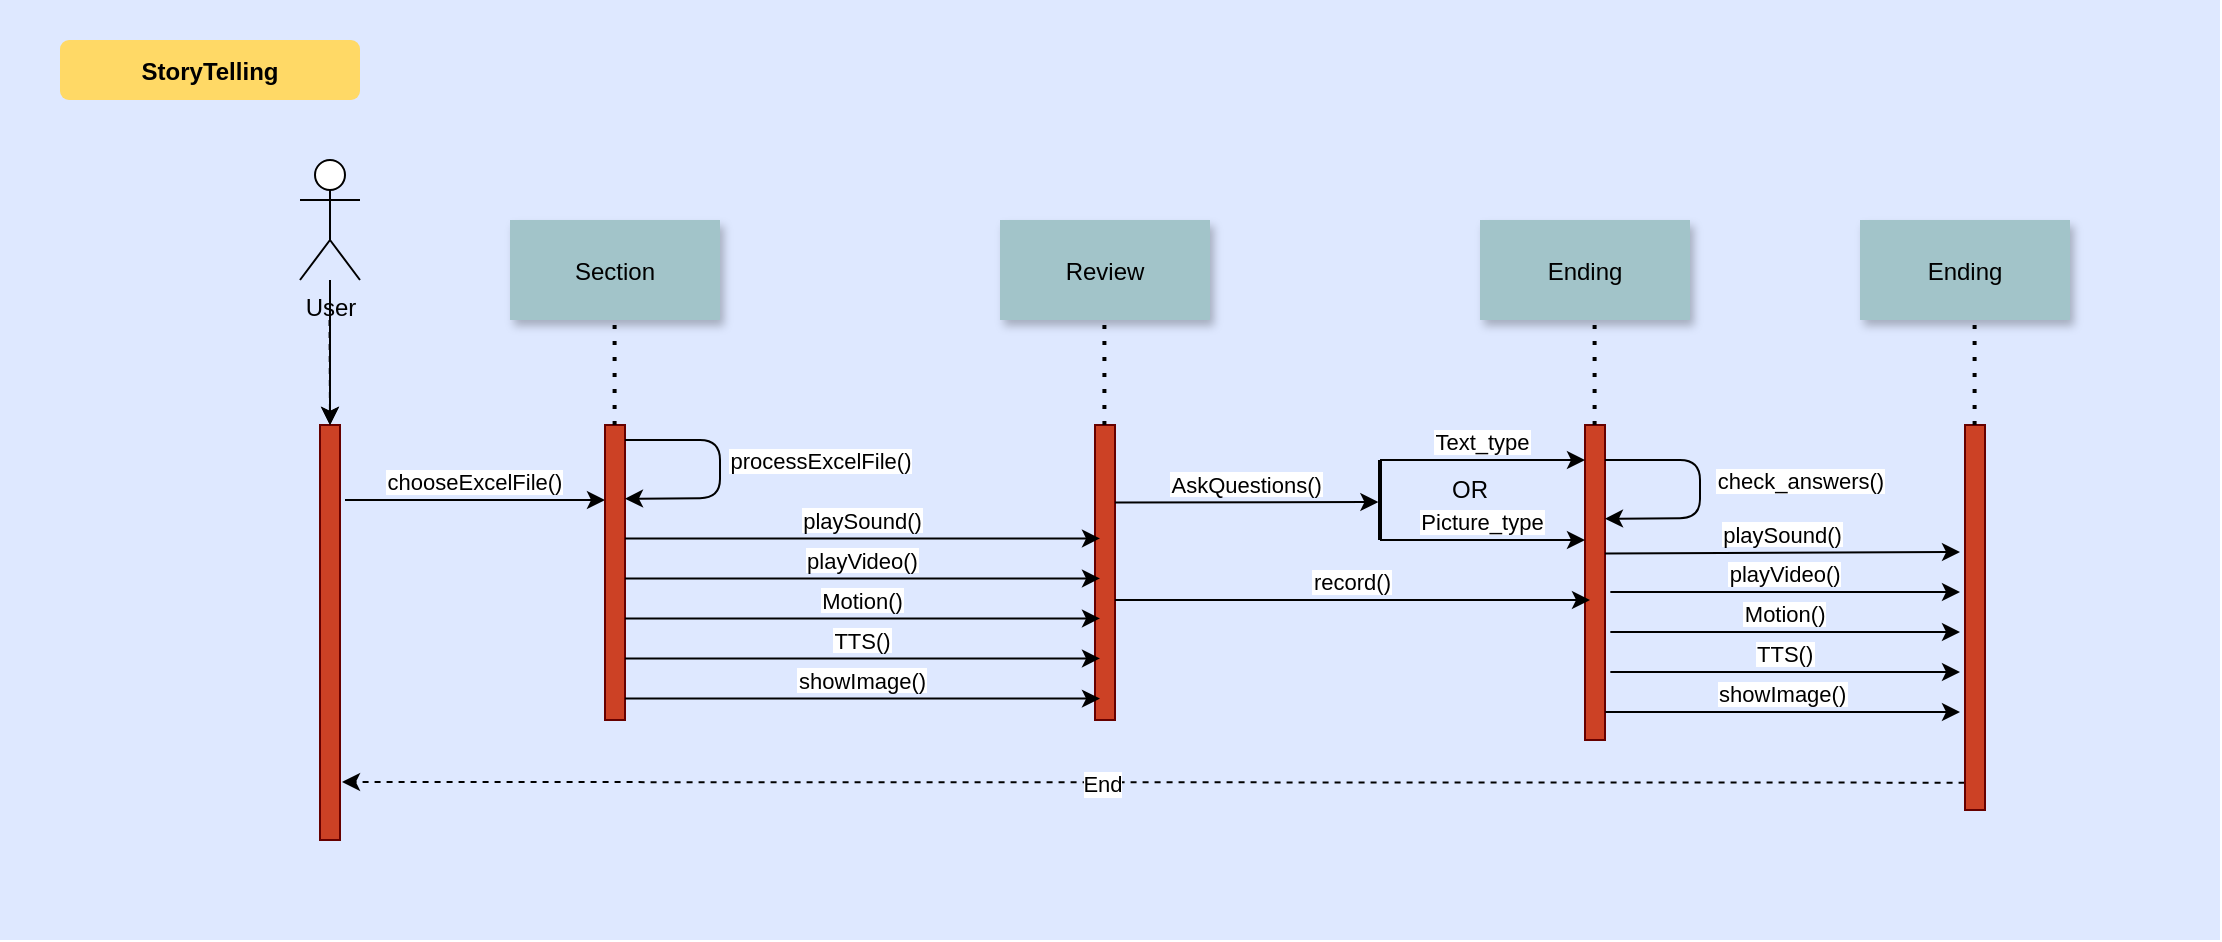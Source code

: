 <mxfile version="13.7.7" type="github" pages="2">
  <diagram name="sequence diagram" id="9361dd3d-8414-5efd-6122-117bd74ce7a7">
    <mxGraphModel dx="1673" dy="1341" grid="1" gridSize="10" guides="1" tooltips="1" connect="1" arrows="1" fold="1" page="0" pageScale="1.5" pageWidth="826" pageHeight="1169" background="#ffffff" math="0" shadow="0">
      <root>
        <mxCell id="0" />
        <mxCell id="1" parent="0" />
        <mxCell id="69" value="" style="fillColor=#DEE8FF;strokeColor=none" parent="1" vertex="1">
          <mxGeometry x="40" y="-50" width="1110" height="470" as="geometry" />
        </mxCell>
        <mxCell id="2" value="" style="fillColor=#CC4125;strokeColor=#660000" parent="1" vertex="1">
          <mxGeometry x="200" y="162.5" width="10" height="207.5" as="geometry" />
        </mxCell>
        <mxCell id="9" value="chooseExcelFile()" style="edgeStyle=none;verticalLabelPosition=top;verticalAlign=bottom" parent="1" edge="1">
          <mxGeometry x="222.5" y="112.5" width="100" height="100" as="geometry">
            <mxPoint x="212.5" y="200" as="sourcePoint" />
            <mxPoint x="342.5" y="200" as="targetPoint" />
          </mxGeometry>
        </mxCell>
        <mxCell id="15" value="Section" style="shadow=1;fillColor=#A2C4C9;strokeColor=none" parent="1" vertex="1">
          <mxGeometry x="295.004" y="60.0" width="105" height="50" as="geometry" />
        </mxCell>
        <mxCell id="17" value="" style="fillColor=#CC4125;strokeColor=#660000" parent="1" vertex="1">
          <mxGeometry x="342.5" y="162.5" width="10" height="147.5" as="geometry" />
        </mxCell>
        <mxCell id="21" value="" style="fillColor=#CC4125;strokeColor=#660000" parent="1" vertex="1">
          <mxGeometry x="587.5" y="162.5" width="10" height="147.5" as="geometry" />
        </mxCell>
        <mxCell id="22" value="Review" style="shadow=1;fillColor=#A2C4C9;strokeColor=none" parent="1" vertex="1">
          <mxGeometry x="540" y="60" width="105" height="50" as="geometry" />
        </mxCell>
        <mxCell id="24" value="Ending" style="shadow=1;fillColor=#A2C4C9;strokeColor=none" parent="1" vertex="1">
          <mxGeometry x="780" y="60" width="105" height="50" as="geometry" />
        </mxCell>
        <mxCell id="26" value="" style="fillColor=#CC4125;strokeColor=#660000" parent="1" vertex="1">
          <mxGeometry x="832.5" y="162.5" width="10" height="157.5" as="geometry" />
        </mxCell>
        <mxCell id="33" value="" style="edgeStyle=elbowEdgeStyle;elbow=horizontal;endArrow=none;dashed=1" parent="1" target="2" edge="1">
          <mxGeometry x="230.0" y="310" width="100" height="100" as="geometry">
            <mxPoint x="204.759" y="110" as="sourcePoint" />
            <mxPoint x="330" y="310" as="targetPoint" />
          </mxGeometry>
        </mxCell>
        <mxCell id="71" value="StoryTelling" style="rounded=1;fontStyle=1;fillColor=#FFD966;strokeColor=none" parent="1" vertex="1">
          <mxGeometry x="70" y="-30" width="150" height="30" as="geometry" />
        </mxCell>
        <mxCell id="KS5qGZGqWQ05uNnQKcyR-90" value="" style="edgeStyle=orthogonalEdgeStyle;rounded=0;orthogonalLoop=1;jettySize=auto;html=1;" parent="1" source="KS5qGZGqWQ05uNnQKcyR-89" target="2" edge="1">
          <mxGeometry relative="1" as="geometry" />
        </mxCell>
        <mxCell id="9md9J8usKPNt-FavH-AS-94" value="" style="edgeStyle=orthogonalEdgeStyle;rounded=0;orthogonalLoop=1;jettySize=auto;html=1;" parent="1" source="KS5qGZGqWQ05uNnQKcyR-89" target="2" edge="1">
          <mxGeometry relative="1" as="geometry" />
        </mxCell>
        <mxCell id="KS5qGZGqWQ05uNnQKcyR-89" value="User" style="shape=umlActor;verticalLabelPosition=bottom;verticalAlign=top;html=1;outlineConnect=0;" parent="1" vertex="1">
          <mxGeometry x="190" y="30" width="30" height="60" as="geometry" />
        </mxCell>
        <mxCell id="fRHlmYLXV_bzzpT5qPXO-91" value="" style="endArrow=classic;html=1;dashed=1;exitX=-0.021;exitY=0.929;exitDx=0;exitDy=0;exitPerimeter=0;" parent="1" source="GVuCOo1m7_N4sxVIkekQ-72" edge="1">
          <mxGeometry width="50" height="50" relative="1" as="geometry">
            <mxPoint x="838" y="340" as="sourcePoint" />
            <mxPoint x="211" y="341" as="targetPoint" />
            <Array as="points" />
          </mxGeometry>
        </mxCell>
        <mxCell id="9md9J8usKPNt-FavH-AS-93" value="End" style="edgeLabel;html=1;align=center;verticalAlign=middle;resizable=0;points=[];" parent="fRHlmYLXV_bzzpT5qPXO-91" vertex="1" connectable="0">
          <mxGeometry x="0.065" y="1" relative="1" as="geometry">
            <mxPoint as="offset" />
          </mxGeometry>
        </mxCell>
        <mxCell id="9md9J8usKPNt-FavH-AS-84" value="Text_type" style="edgeStyle=elbowEdgeStyle;elbow=vertical;verticalLabelPosition=top;verticalAlign=bottom" parent="1" edge="1">
          <mxGeometry x="662.5" y="250" width="100" height="100" as="geometry">
            <mxPoint x="730" y="180" as="sourcePoint" />
            <mxPoint x="832.5" y="180" as="targetPoint" />
            <Array as="points">
              <mxPoint x="762.5" y="180" />
              <mxPoint x="712.5" y="250" />
            </Array>
          </mxGeometry>
        </mxCell>
        <mxCell id="9md9J8usKPNt-FavH-AS-85" value="Picture_type" style="edgeStyle=elbowEdgeStyle;elbow=vertical;verticalLabelPosition=top;verticalAlign=bottom" parent="1" edge="1">
          <mxGeometry x="662.5" y="290" width="100" height="100" as="geometry">
            <mxPoint x="730" y="220" as="sourcePoint" />
            <mxPoint x="832.5" y="220" as="targetPoint" />
            <Array as="points">
              <mxPoint x="762.5" y="220" />
              <mxPoint x="712.5" y="290" />
            </Array>
          </mxGeometry>
        </mxCell>
        <mxCell id="9md9J8usKPNt-FavH-AS-87" value="" style="line;strokeWidth=2;direction=south;html=1;" parent="1" vertex="1">
          <mxGeometry x="725" y="180" width="10" height="40" as="geometry" />
        </mxCell>
        <mxCell id="9md9J8usKPNt-FavH-AS-88" value="OR" style="text;html=1;fillColor=none;align=center;verticalAlign=middle;whiteSpace=wrap;rounded=0;" parent="1" vertex="1">
          <mxGeometry x="765" y="190" width="20" height="10" as="geometry" />
        </mxCell>
        <mxCell id="9md9J8usKPNt-FavH-AS-97" value="" style="endArrow=none;dashed=1;html=1;dashPattern=1 3;strokeWidth=2;entryX=0.5;entryY=1;entryDx=0;entryDy=0;exitX=0.5;exitY=0;exitDx=0;exitDy=0;" parent="1" edge="1">
          <mxGeometry width="50" height="50" relative="1" as="geometry">
            <mxPoint x="347.3" y="162.5" as="sourcePoint" />
            <mxPoint x="347.3" y="110" as="targetPoint" />
          </mxGeometry>
        </mxCell>
        <mxCell id="9md9J8usKPNt-FavH-AS-99" value="" style="endArrow=none;dashed=1;html=1;dashPattern=1 3;strokeWidth=2;entryX=0.5;entryY=1;entryDx=0;entryDy=0;exitX=0.5;exitY=0;exitDx=0;exitDy=0;" parent="1" edge="1">
          <mxGeometry width="50" height="50" relative="1" as="geometry">
            <mxPoint x="837.3" y="162.5" as="sourcePoint" />
            <mxPoint x="837.3" y="110" as="targetPoint" />
          </mxGeometry>
        </mxCell>
        <mxCell id="c4QNU4PEmCLkR0mvdzhD-72" value="AskQuestions()" style="edgeStyle=elbowEdgeStyle;elbow=vertical;verticalLabelPosition=top;verticalAlign=bottom;jumpStyle=arc;entryX=0.535;entryY=0.581;entryDx=0;entryDy=0;entryPerimeter=0;" edge="1" parent="1" target="9md9J8usKPNt-FavH-AS-87">
          <mxGeometry x="785" y="271.25" width="100" height="100" as="geometry">
            <mxPoint x="597.5" y="201.25" as="sourcePoint" />
            <mxPoint x="710" y="201" as="targetPoint" />
            <Array as="points">
              <mxPoint x="710" y="201" />
            </Array>
          </mxGeometry>
        </mxCell>
        <mxCell id="c4QNU4PEmCLkR0mvdzhD-78" value="playVideo()" style="edgeStyle=elbowEdgeStyle;elbow=vertical;verticalLabelPosition=top;verticalAlign=bottom" edge="1" parent="1">
          <mxGeometry x="285" y="309.23" width="100" height="100" as="geometry">
            <mxPoint x="352.5" y="239.23" as="sourcePoint" />
            <mxPoint x="590" y="239.4" as="targetPoint" />
            <Array as="points">
              <mxPoint x="385" y="239.23" />
              <mxPoint x="335" y="309.23" />
            </Array>
          </mxGeometry>
        </mxCell>
        <mxCell id="c4QNU4PEmCLkR0mvdzhD-79" value="Motion()" style="edgeStyle=elbowEdgeStyle;elbow=vertical;verticalLabelPosition=top;verticalAlign=bottom" edge="1" parent="1">
          <mxGeometry x="285" y="329.23" width="100" height="100" as="geometry">
            <mxPoint x="352.5" y="259.23" as="sourcePoint" />
            <mxPoint x="590" y="259.4" as="targetPoint" />
            <Array as="points">
              <mxPoint x="385" y="259.23" />
              <mxPoint x="335" y="329.23" />
            </Array>
          </mxGeometry>
        </mxCell>
        <mxCell id="c4QNU4PEmCLkR0mvdzhD-80" value="playSound()" style="edgeStyle=elbowEdgeStyle;elbow=vertical;verticalLabelPosition=top;verticalAlign=bottom" edge="1" parent="1">
          <mxGeometry x="285" y="289.23" width="100" height="100" as="geometry">
            <mxPoint x="352.5" y="219.23" as="sourcePoint" />
            <mxPoint x="590" y="219.4" as="targetPoint" />
            <Array as="points">
              <mxPoint x="385" y="219.23" />
              <mxPoint x="335" y="289.23" />
            </Array>
          </mxGeometry>
        </mxCell>
        <mxCell id="c4QNU4PEmCLkR0mvdzhD-81" value="TTS()" style="edgeStyle=elbowEdgeStyle;elbow=vertical;verticalLabelPosition=top;verticalAlign=bottom" edge="1" parent="1">
          <mxGeometry x="285" y="349.23" width="100" height="100" as="geometry">
            <mxPoint x="352.5" y="279.23" as="sourcePoint" />
            <mxPoint x="590" y="279.4" as="targetPoint" />
            <Array as="points">
              <mxPoint x="385" y="279.23" />
              <mxPoint x="335" y="349.23" />
            </Array>
          </mxGeometry>
        </mxCell>
        <mxCell id="c4QNU4PEmCLkR0mvdzhD-83" value="" style="endArrow=none;dashed=1;html=1;dashPattern=1 3;strokeWidth=2;entryX=0.5;entryY=1;entryDx=0;entryDy=0;exitX=0.5;exitY=0;exitDx=0;exitDy=0;" edge="1" parent="1">
          <mxGeometry width="50" height="50" relative="1" as="geometry">
            <mxPoint x="592.21" y="162.5" as="sourcePoint" />
            <mxPoint x="592.21" y="110" as="targetPoint" />
          </mxGeometry>
        </mxCell>
        <mxCell id="c4QNU4PEmCLkR0mvdzhD-84" value="showImage()" style="edgeStyle=elbowEdgeStyle;elbow=vertical;verticalLabelPosition=top;verticalAlign=bottom" edge="1" parent="1">
          <mxGeometry x="285" y="369.31" width="100" height="100" as="geometry">
            <mxPoint x="352.5" y="299.31" as="sourcePoint" />
            <mxPoint x="590" y="299.48" as="targetPoint" />
            <Array as="points">
              <mxPoint x="385" y="299.31" />
              <mxPoint x="335" y="369.31" />
            </Array>
          </mxGeometry>
        </mxCell>
        <mxCell id="c4QNU4PEmCLkR0mvdzhD-85" value="processExcelFile()" style="edgeStyle=none;verticalLabelPosition=top;verticalAlign=bottom;entryX=1;entryY=0.25;entryDx=0;entryDy=0;" edge="1" parent="1" target="17">
          <mxGeometry width="100" height="100" as="geometry">
            <mxPoint x="352.5" y="170" as="sourcePoint" />
            <mxPoint x="390" y="210" as="targetPoint" />
            <Array as="points">
              <mxPoint x="400" y="170" />
              <mxPoint x="400" y="199" />
            </Array>
            <mxPoint x="98" y="5" as="offset" />
          </mxGeometry>
        </mxCell>
        <mxCell id="c4QNU4PEmCLkR0mvdzhD-87" value="playVideo()" style="edgeStyle=elbowEdgeStyle;elbow=vertical;verticalLabelPosition=top;verticalAlign=bottom" edge="1" parent="1">
          <mxGeometry x="765.17" y="316.01" width="100" height="100" as="geometry">
            <mxPoint x="845.17" y="246.01" as="sourcePoint" />
            <mxPoint x="1020" y="246" as="targetPoint" />
            <Array as="points">
              <mxPoint x="865.17" y="246.01" />
              <mxPoint x="815.17" y="316.01" />
            </Array>
          </mxGeometry>
        </mxCell>
        <mxCell id="c4QNU4PEmCLkR0mvdzhD-88" value="Motion()" style="edgeStyle=elbowEdgeStyle;elbow=vertical;verticalLabelPosition=top;verticalAlign=bottom" edge="1" parent="1">
          <mxGeometry x="765.17" y="336.01" width="100" height="100" as="geometry">
            <mxPoint x="845.17" y="266.01" as="sourcePoint" />
            <mxPoint x="1020" y="266" as="targetPoint" />
            <Array as="points">
              <mxPoint x="865.17" y="266.01" />
              <mxPoint x="815.17" y="336.01" />
            </Array>
          </mxGeometry>
        </mxCell>
        <mxCell id="c4QNU4PEmCLkR0mvdzhD-89" value="playSound()" style="edgeStyle=elbowEdgeStyle;elbow=vertical;verticalLabelPosition=top;verticalAlign=bottom;exitX=0.983;exitY=0.278;exitDx=0;exitDy=0;exitPerimeter=0;" edge="1" parent="1">
          <mxGeometry x="765.17" y="296.01" width="100" height="100" as="geometry">
            <mxPoint x="842.5" y="226.735" as="sourcePoint" />
            <mxPoint x="1020" y="226" as="targetPoint" />
            <Array as="points">
              <mxPoint x="865.17" y="226.01" />
              <mxPoint x="815.17" y="296.01" />
            </Array>
          </mxGeometry>
        </mxCell>
        <mxCell id="c4QNU4PEmCLkR0mvdzhD-90" value="TTS()" style="edgeStyle=elbowEdgeStyle;elbow=vertical;verticalLabelPosition=top;verticalAlign=bottom" edge="1" parent="1">
          <mxGeometry x="765.17" y="356.01" width="100" height="100" as="geometry">
            <mxPoint x="845.17" y="286.01" as="sourcePoint" />
            <mxPoint x="1020" y="286" as="targetPoint" />
            <Array as="points">
              <mxPoint x="865.17" y="286.01" />
              <mxPoint x="815.17" y="356.01" />
            </Array>
          </mxGeometry>
        </mxCell>
        <mxCell id="c4QNU4PEmCLkR0mvdzhD-91" value="showImage()" style="edgeStyle=elbowEdgeStyle;elbow=vertical;verticalLabelPosition=top;verticalAlign=bottom;" edge="1" parent="1">
          <mxGeometry x="775.17" y="376.01" width="100" height="100" as="geometry">
            <mxPoint x="842.67" y="306.01" as="sourcePoint" />
            <mxPoint x="1020" y="306" as="targetPoint" />
            <Array as="points">
              <mxPoint x="875.17" y="306.01" />
              <mxPoint x="825.17" y="376.01" />
            </Array>
          </mxGeometry>
        </mxCell>
        <mxCell id="c4QNU4PEmCLkR0mvdzhD-92" value="record()" style="edgeStyle=elbowEdgeStyle;elbow=vertical;verticalLabelPosition=top;verticalAlign=bottom" edge="1" parent="1">
          <mxGeometry x="530" y="320.0" width="100" height="100" as="geometry">
            <mxPoint x="597.5" y="250.0" as="sourcePoint" />
            <mxPoint x="835" y="250.17" as="targetPoint" />
            <Array as="points">
              <mxPoint x="630" y="250.0" />
              <mxPoint x="580" y="320.0" />
            </Array>
          </mxGeometry>
        </mxCell>
        <mxCell id="c4QNU4PEmCLkR0mvdzhD-93" value="check_answers()" style="edgeStyle=none;verticalLabelPosition=top;verticalAlign=bottom;entryX=1;entryY=0.25;entryDx=0;entryDy=0;" edge="1" parent="1">
          <mxGeometry width="100" height="100" as="geometry">
            <mxPoint x="842.5" y="180" as="sourcePoint" />
            <mxPoint x="842.5" y="209.375" as="targetPoint" />
            <Array as="points">
              <mxPoint x="890" y="180" />
              <mxPoint x="890" y="209" />
            </Array>
            <mxPoint x="98" y="5" as="offset" />
          </mxGeometry>
        </mxCell>
        <mxCell id="GVuCOo1m7_N4sxVIkekQ-71" value="Ending" style="shadow=1;fillColor=#A2C4C9;strokeColor=none" vertex="1" parent="1">
          <mxGeometry x="970" y="60" width="105" height="50" as="geometry" />
        </mxCell>
        <mxCell id="GVuCOo1m7_N4sxVIkekQ-72" value="" style="fillColor=#CC4125;strokeColor=#660000" vertex="1" parent="1">
          <mxGeometry x="1022.5" y="162.5" width="10" height="192.5" as="geometry" />
        </mxCell>
        <mxCell id="GVuCOo1m7_N4sxVIkekQ-73" value="" style="endArrow=none;dashed=1;html=1;dashPattern=1 3;strokeWidth=2;entryX=0.5;entryY=1;entryDx=0;entryDy=0;exitX=0.5;exitY=0;exitDx=0;exitDy=0;" edge="1" parent="1">
          <mxGeometry width="50" height="50" relative="1" as="geometry">
            <mxPoint x="1027.3" y="162.5" as="sourcePoint" />
            <mxPoint x="1027.3" y="110" as="targetPoint" />
          </mxGeometry>
        </mxCell>
      </root>
    </mxGraphModel>
  </diagram>
  <diagram id="WVfsM9W4zLKHH_mNgAVs" name="use case">
    <mxGraphModel dx="981" dy="1721" grid="1" gridSize="10" guides="1" tooltips="1" connect="1" arrows="1" fold="1" page="1" pageScale="1" pageWidth="827" pageHeight="1169" math="0" shadow="0">
      <root>
        <mxCell id="P1gCdbork5o8AnYZZEtu-0" />
        <mxCell id="P1gCdbork5o8AnYZZEtu-1" parent="P1gCdbork5o8AnYZZEtu-0" />
        <mxCell id="bJd6qJVdSjFUARL3tQS6-0" value="" style="fillColor=#DEE8FF;strokeColor=none" parent="P1gCdbork5o8AnYZZEtu-1" vertex="1">
          <mxGeometry x="40" y="-50" width="1310" height="720" as="geometry" />
        </mxCell>
        <mxCell id="bJd6qJVdSjFUARL3tQS6-17" value="StoryTelling" style="rounded=1;fontStyle=1;fillColor=#FFD966;strokeColor=none" parent="P1gCdbork5o8AnYZZEtu-1" vertex="1">
          <mxGeometry x="480" y="100" width="150" height="30" as="geometry" />
        </mxCell>
        <mxCell id="S5V0LhMDhIqk0AyRmhoE-0" value="" style="rounded=0;whiteSpace=wrap;html=1;strokeColor=#000000;" parent="P1gCdbork5o8AnYZZEtu-1" vertex="1">
          <mxGeometry x="336.5" y="140" width="437" height="290" as="geometry" />
        </mxCell>
        <mxCell id="shmDhz8u5ntSzUuyQEQ9-0" value="" style="edgeStyle=orthogonalEdgeStyle;rounded=0;orthogonalLoop=1;jettySize=auto;html=1;endArrow=none;endFill=0;" edge="1" parent="P1gCdbork5o8AnYZZEtu-1" target="S5V0LhMDhIqk0AyRmhoE-5">
          <mxGeometry relative="1" as="geometry">
            <mxPoint x="450" y="290" as="sourcePoint" />
            <Array as="points">
              <mxPoint x="450" y="285" />
            </Array>
          </mxGeometry>
        </mxCell>
        <mxCell id="S5V0LhMDhIqk0AyRmhoE-1" value="User" style="shape=umlActor;verticalLabelPosition=bottom;verticalAlign=top;html=1;outlineConnect=0;strokeColor=#000000;" parent="P1gCdbork5o8AnYZZEtu-1" vertex="1">
          <mxGeometry x="240" y="255" width="30" height="60" as="geometry" />
        </mxCell>
        <mxCell id="S5V0LhMDhIqk0AyRmhoE-4" value="Kebbi" style="shape=umlActor;verticalLabelPosition=bottom;verticalAlign=top;html=1;outlineConnect=0;strokeColor=#000000;" parent="P1gCdbork5o8AnYZZEtu-1" vertex="1">
          <mxGeometry x="827" y="255" width="30" height="60" as="geometry" />
        </mxCell>
        <mxCell id="S5V0LhMDhIqk0AyRmhoE-5" value="Review" style="ellipse;whiteSpace=wrap;html=1;strokeColor=#000000;" parent="P1gCdbork5o8AnYZZEtu-1" vertex="1">
          <mxGeometry x="539" y="265" width="71" height="40" as="geometry" />
        </mxCell>
        <mxCell id="ZaFx9XiumE48rM6VbhXs-3" value="給予評價" style="ellipse;whiteSpace=wrap;html=1;strokeColor=#000000;" parent="P1gCdbork5o8AnYZZEtu-1" vertex="1">
          <mxGeometry x="650" y="265" width="71" height="40" as="geometry" />
        </mxCell>
        <mxCell id="KpZZcX2TR3Z07vyWV9OH-0" value="" style="edgeStyle=orthogonalEdgeStyle;rounded=0;orthogonalLoop=1;jettySize=auto;html=1;endArrow=none;endFill=0;" edge="1" parent="P1gCdbork5o8AnYZZEtu-1" target="KpZZcX2TR3Z07vyWV9OH-1">
          <mxGeometry relative="1" as="geometry">
            <mxPoint x="450" y="290" as="sourcePoint" />
            <Array as="points">
              <mxPoint x="450" y="360" />
            </Array>
          </mxGeometry>
        </mxCell>
        <mxCell id="KpZZcX2TR3Z07vyWV9OH-1" value="Section" style="ellipse;whiteSpace=wrap;html=1;strokeColor=#000000;" vertex="1" parent="P1gCdbork5o8AnYZZEtu-1">
          <mxGeometry x="539" y="340" width="71" height="40" as="geometry" />
        </mxCell>
        <mxCell id="KpZZcX2TR3Z07vyWV9OH-2" value="Ending" style="ellipse;whiteSpace=wrap;html=1;strokeColor=#000000;" vertex="1" parent="P1gCdbork5o8AnYZZEtu-1">
          <mxGeometry x="539" y="200" width="71" height="40" as="geometry" />
        </mxCell>
        <mxCell id="KpZZcX2TR3Z07vyWV9OH-3" value="" style="edgeStyle=orthogonalEdgeStyle;rounded=0;orthogonalLoop=1;jettySize=auto;html=1;endArrow=none;endFill=0;" edge="1" parent="P1gCdbork5o8AnYZZEtu-1">
          <mxGeometry relative="1" as="geometry">
            <mxPoint x="450" y="290" as="sourcePoint" />
            <mxPoint x="539.0" y="220.034" as="targetPoint" />
            <Array as="points">
              <mxPoint x="450" y="220" />
            </Array>
          </mxGeometry>
        </mxCell>
        <mxCell id="OafecxuY7qTHEOqa4FSc-5" value="" style="edgeStyle=orthogonalEdgeStyle;rounded=0;orthogonalLoop=1;jettySize=auto;html=1;endArrow=none;endFill=0;" edge="1" parent="P1gCdbork5o8AnYZZEtu-1" target="OafecxuY7qTHEOqa4FSc-6">
          <mxGeometry relative="1" as="geometry">
            <mxPoint x="270" y="285" as="sourcePoint" />
            <Array as="points">
              <mxPoint x="270" y="285" />
            </Array>
          </mxGeometry>
        </mxCell>
        <mxCell id="OafecxuY7qTHEOqa4FSc-6" value="choose&lt;br&gt;ExcelFile" style="ellipse;whiteSpace=wrap;html=1;strokeColor=#000000;" vertex="1" parent="P1gCdbork5o8AnYZZEtu-1">
          <mxGeometry x="359" y="265" width="71" height="40" as="geometry" />
        </mxCell>
        <mxCell id="OafecxuY7qTHEOqa4FSc-9" value="" style="edgeStyle=orthogonalEdgeStyle;rounded=0;orthogonalLoop=1;jettySize=auto;html=1;endArrow=none;endFill=0;" edge="1" parent="P1gCdbork5o8AnYZZEtu-1">
          <mxGeometry relative="1" as="geometry">
            <mxPoint x="430" y="284.58" as="sourcePoint" />
            <mxPoint x="450" y="284.75" as="targetPoint" />
          </mxGeometry>
        </mxCell>
        <mxCell id="OafecxuY7qTHEOqa4FSc-10" value="" style="edgeStyle=orthogonalEdgeStyle;rounded=0;orthogonalLoop=1;jettySize=auto;html=1;endArrow=none;endFill=0;" edge="1" parent="P1gCdbork5o8AnYZZEtu-1">
          <mxGeometry relative="1" as="geometry">
            <mxPoint x="610" y="284.83" as="sourcePoint" />
            <mxPoint x="650" y="285.03" as="targetPoint" />
            <Array as="points">
              <mxPoint x="640" y="285.03" />
              <mxPoint x="640" y="285.03" />
            </Array>
          </mxGeometry>
        </mxCell>
        <mxCell id="OafecxuY7qTHEOqa4FSc-11" value="" style="edgeStyle=orthogonalEdgeStyle;rounded=0;orthogonalLoop=1;jettySize=auto;html=1;endArrow=none;endFill=0;" edge="1" parent="P1gCdbork5o8AnYZZEtu-1" target="S5V0LhMDhIqk0AyRmhoE-4">
          <mxGeometry relative="1" as="geometry">
            <mxPoint x="721" y="285" as="sourcePoint" />
            <mxPoint x="761" y="290.03" as="targetPoint" />
            <Array as="points">
              <mxPoint x="721" y="285" />
            </Array>
          </mxGeometry>
        </mxCell>
      </root>
    </mxGraphModel>
  </diagram>
</mxfile>
